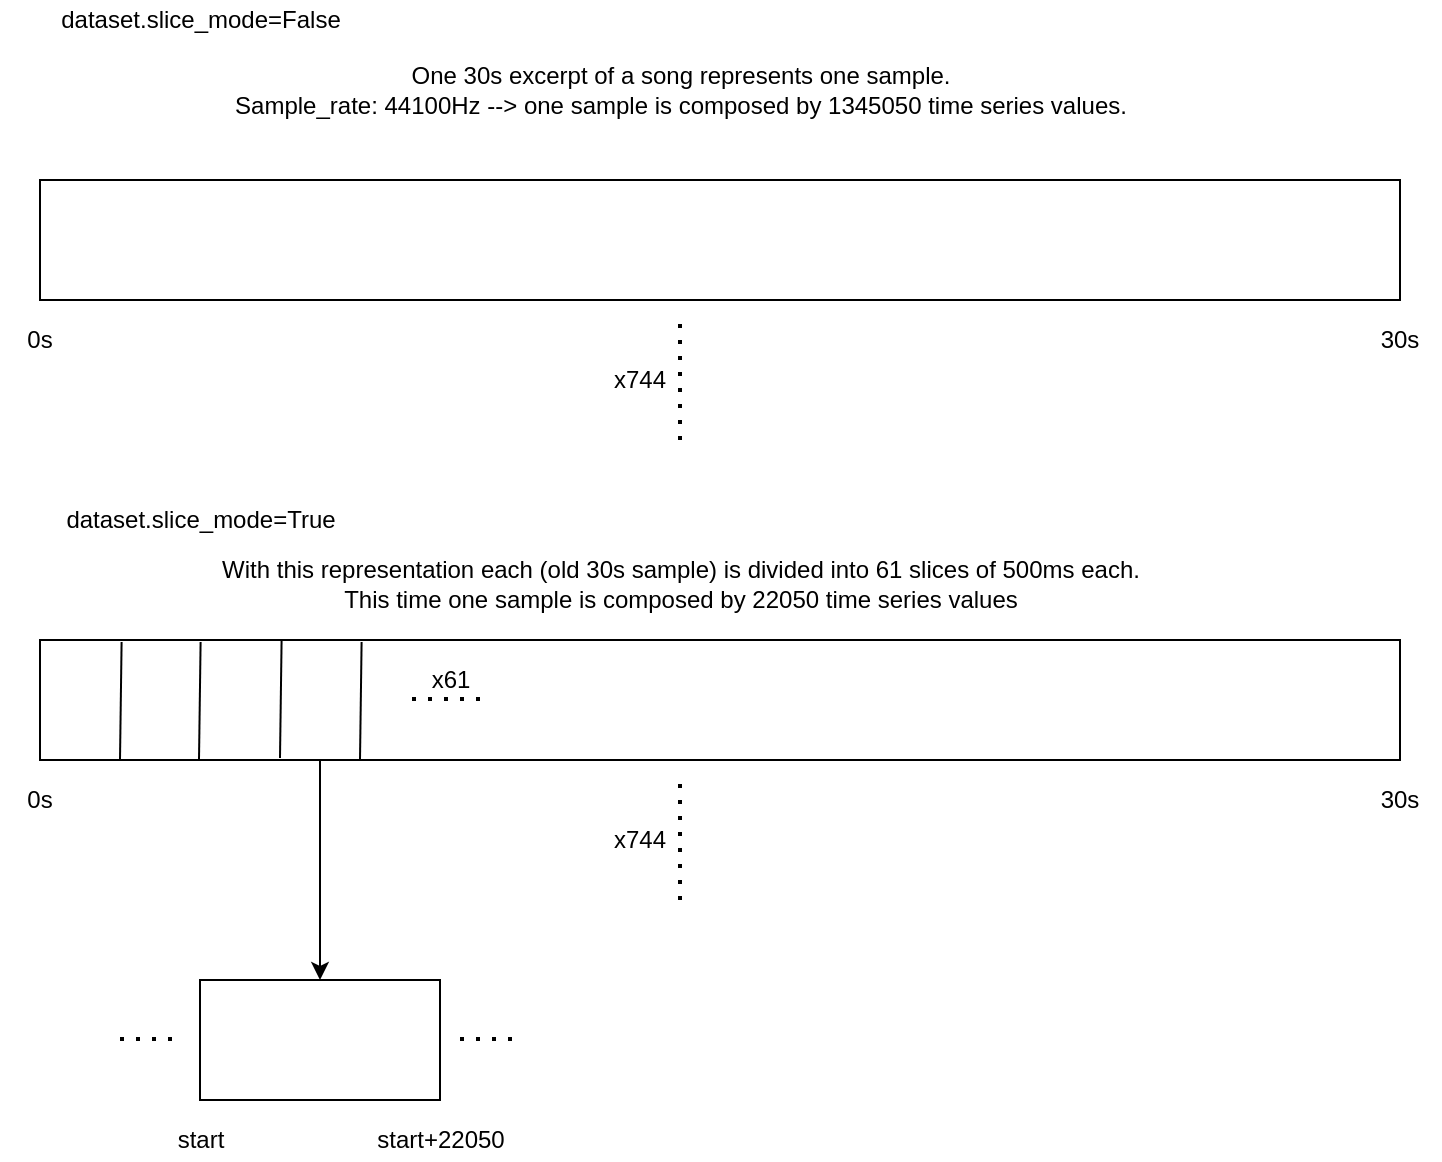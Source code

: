 <mxfile version="14.7.4" type="embed"><diagram id="oyzS6AB-nlTE-pvr_Qgm" name="musicSample-representation"><mxGraphModel dx="744" dy="451" grid="1" gridSize="10" guides="1" tooltips="1" connect="1" arrows="1" fold="1" page="1" pageScale="1" pageWidth="850" pageHeight="1100" math="0" shadow="0"><root><mxCell id="0"/><mxCell id="1" parent="0"/><mxCell id="4" value="" style="rounded=0;whiteSpace=wrap;html=1;" vertex="1" parent="1"><mxGeometry x="40" y="170" width="680" height="60" as="geometry"/></mxCell><mxCell id="6" value="" style="endArrow=none;dashed=1;html=1;dashPattern=1 3;strokeWidth=2;" edge="1" parent="1"><mxGeometry width="50" height="50" relative="1" as="geometry"><mxPoint x="360" y="300" as="sourcePoint"/><mxPoint x="360" y="240" as="targetPoint"/></mxGeometry></mxCell><mxCell id="8" value="0s" style="text;html=1;strokeColor=none;fillColor=none;align=center;verticalAlign=middle;whiteSpace=wrap;rounded=0;" vertex="1" parent="1"><mxGeometry x="20" y="240" width="40" height="20" as="geometry"/></mxCell><mxCell id="9" value="30s" style="text;html=1;strokeColor=none;fillColor=none;align=center;verticalAlign=middle;whiteSpace=wrap;rounded=0;" vertex="1" parent="1"><mxGeometry x="700" y="240" width="40" height="20" as="geometry"/></mxCell><mxCell id="10" value="dataset.slice_mode=False" style="text;html=1;align=center;verticalAlign=middle;resizable=0;points=[];autosize=1;strokeColor=none;" vertex="1" parent="1"><mxGeometry x="40" y="80" width="160" height="20" as="geometry"/></mxCell><mxCell id="11" value="x744" style="text;html=1;strokeColor=none;fillColor=none;align=center;verticalAlign=middle;whiteSpace=wrap;rounded=0;" vertex="1" parent="1"><mxGeometry x="320" y="260" width="40" height="20" as="geometry"/></mxCell><mxCell id="12" value="&lt;span&gt;One 30s excerpt of a song represents one sample.&lt;/span&gt;&lt;br&gt;&lt;span&gt;Sample_rate: 44100Hz --&amp;gt; one sample is composed by 1345050 time series values.&lt;/span&gt;" style="text;html=1;align=center;verticalAlign=middle;resizable=0;points=[];autosize=1;strokeColor=none;" vertex="1" parent="1"><mxGeometry x="130" y="110" width="460" height="30" as="geometry"/></mxCell><mxCell id="13" value="dataset.slice_mode=True" style="text;html=1;align=center;verticalAlign=middle;resizable=0;points=[];autosize=1;strokeColor=none;" vertex="1" parent="1"><mxGeometry x="45" y="330" width="150" height="20" as="geometry"/></mxCell><mxCell id="14" value="" style="rounded=0;whiteSpace=wrap;html=1;" vertex="1" parent="1"><mxGeometry x="40" y="400" width="680" height="60" as="geometry"/></mxCell><mxCell id="15" value="" style="endArrow=none;dashed=1;html=1;dashPattern=1 3;strokeWidth=2;" edge="1" parent="1"><mxGeometry width="50" height="50" relative="1" as="geometry"><mxPoint x="360" y="530" as="sourcePoint"/><mxPoint x="360" y="470" as="targetPoint"/></mxGeometry></mxCell><mxCell id="16" value="x744" style="text;html=1;strokeColor=none;fillColor=none;align=center;verticalAlign=middle;whiteSpace=wrap;rounded=0;" vertex="1" parent="1"><mxGeometry x="320" y="490" width="40" height="20" as="geometry"/></mxCell><mxCell id="17" value="&lt;br&gt;With this representation each (old 30s sample) is divided into 61 slices of 500ms each.&lt;br&gt;This time one sample is composed by 22050 time series values" style="text;html=1;align=center;verticalAlign=middle;resizable=0;points=[];autosize=1;strokeColor=none;" vertex="1" parent="1"><mxGeometry x="125" y="340" width="470" height="50" as="geometry"/></mxCell><mxCell id="18" value="0s" style="text;html=1;strokeColor=none;fillColor=none;align=center;verticalAlign=middle;whiteSpace=wrap;rounded=0;" vertex="1" parent="1"><mxGeometry x="20" y="470" width="40" height="20" as="geometry"/></mxCell><mxCell id="19" value="30s" style="text;html=1;strokeColor=none;fillColor=none;align=center;verticalAlign=middle;whiteSpace=wrap;rounded=0;" vertex="1" parent="1"><mxGeometry x="700" y="470" width="40" height="20" as="geometry"/></mxCell><mxCell id="21" value="" style="endArrow=none;html=1;entryX=0.06;entryY=0.017;entryDx=0;entryDy=0;entryPerimeter=0;" edge="1" parent="1" target="14"><mxGeometry width="50" height="50" relative="1" as="geometry"><mxPoint x="80" y="460" as="sourcePoint"/><mxPoint x="130" y="410" as="targetPoint"/></mxGeometry></mxCell><mxCell id="22" value="" style="endArrow=none;html=1;entryX=0.06;entryY=0.017;entryDx=0;entryDy=0;entryPerimeter=0;" edge="1" parent="1"><mxGeometry width="50" height="50" relative="1" as="geometry"><mxPoint x="119.5" y="460" as="sourcePoint"/><mxPoint x="120.3" y="401.02" as="targetPoint"/></mxGeometry></mxCell><mxCell id="23" value="" style="endArrow=none;html=1;entryX=0.06;entryY=0.017;entryDx=0;entryDy=0;entryPerimeter=0;" edge="1" parent="1"><mxGeometry width="50" height="50" relative="1" as="geometry"><mxPoint x="160" y="458.98" as="sourcePoint"/><mxPoint x="160.8" y="400" as="targetPoint"/></mxGeometry></mxCell><mxCell id="24" value="" style="endArrow=none;html=1;entryX=0.06;entryY=0.017;entryDx=0;entryDy=0;entryPerimeter=0;" edge="1" parent="1"><mxGeometry width="50" height="50" relative="1" as="geometry"><mxPoint x="200" y="460" as="sourcePoint"/><mxPoint x="200.8" y="401.02" as="targetPoint"/></mxGeometry></mxCell><mxCell id="25" value="" style="endArrow=none;dashed=1;html=1;dashPattern=1 3;strokeWidth=2;" edge="1" parent="1"><mxGeometry width="50" height="50" relative="1" as="geometry"><mxPoint x="260" y="429.5" as="sourcePoint"/><mxPoint x="220" y="429.5" as="targetPoint"/></mxGeometry></mxCell><mxCell id="27" value="" style="endArrow=classic;html=1;" edge="1" parent="1"><mxGeometry width="50" height="50" relative="1" as="geometry"><mxPoint x="180" y="460" as="sourcePoint"/><mxPoint x="180" y="570" as="targetPoint"/></mxGeometry></mxCell><mxCell id="28" value="" style="rounded=0;whiteSpace=wrap;html=1;" vertex="1" parent="1"><mxGeometry x="120" y="570" width="120" height="60" as="geometry"/></mxCell><mxCell id="29" value="x61" style="text;html=1;align=center;verticalAlign=middle;resizable=0;points=[];autosize=1;strokeColor=none;" vertex="1" parent="1"><mxGeometry x="230" y="410" width="30" height="20" as="geometry"/></mxCell><mxCell id="30" value="start" style="text;html=1;align=center;verticalAlign=middle;resizable=0;points=[];autosize=1;strokeColor=none;" vertex="1" parent="1"><mxGeometry x="100" y="640" width="40" height="20" as="geometry"/></mxCell><mxCell id="31" value="start+22050" style="text;html=1;align=center;verticalAlign=middle;resizable=0;points=[];autosize=1;strokeColor=none;" vertex="1" parent="1"><mxGeometry x="200" y="640" width="80" height="20" as="geometry"/></mxCell><mxCell id="32" value="" style="endArrow=none;dashed=1;html=1;dashPattern=1 3;strokeWidth=2;" edge="1" parent="1"><mxGeometry width="50" height="50" relative="1" as="geometry"><mxPoint x="80" y="599.5" as="sourcePoint"/><mxPoint x="110" y="599.5" as="targetPoint"/></mxGeometry></mxCell><mxCell id="33" value="" style="endArrow=none;dashed=1;html=1;dashPattern=1 3;strokeWidth=2;" edge="1" parent="1"><mxGeometry width="50" height="50" relative="1" as="geometry"><mxPoint x="250" y="599.5" as="sourcePoint"/><mxPoint x="280" y="599.5" as="targetPoint"/></mxGeometry></mxCell></root></mxGraphModel></diagram></mxfile>